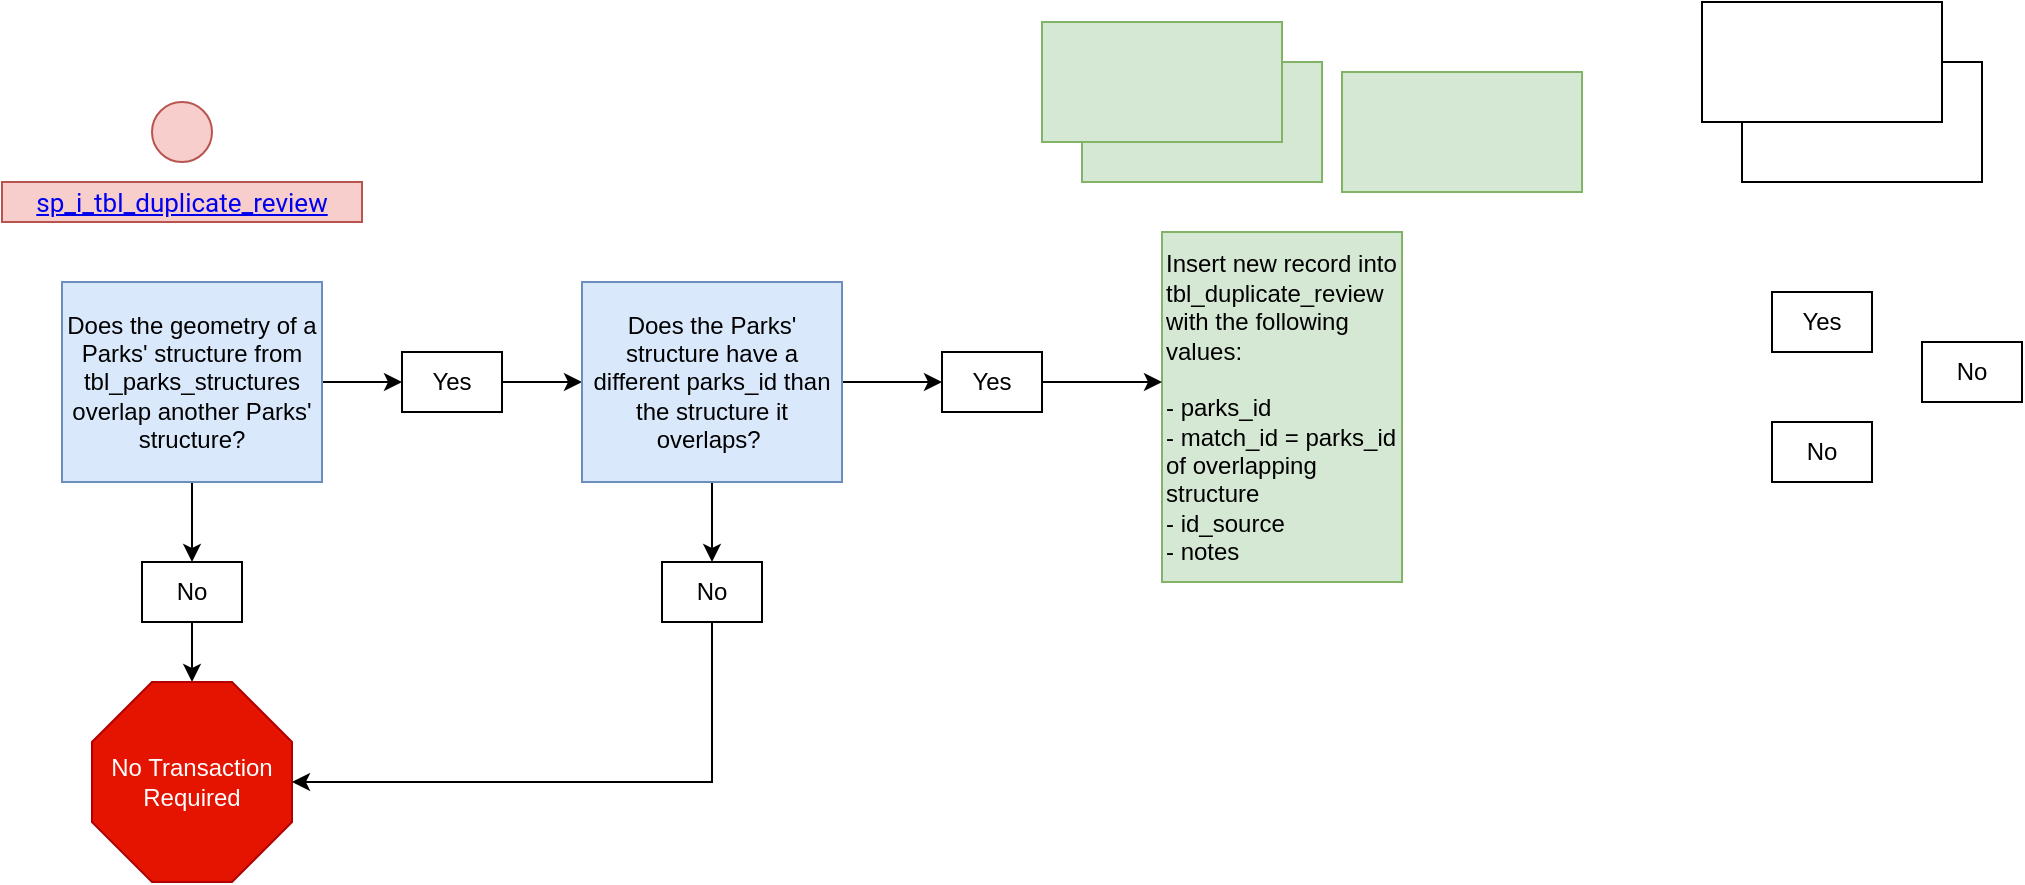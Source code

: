 <mxfile version="13.6.1" type="github">
  <diagram id="JjXlm6RenTD7SI6704q5" name="Page-1">
    <mxGraphModel dx="950" dy="527" grid="1" gridSize="10" guides="1" tooltips="1" connect="1" arrows="1" fold="1" page="1" pageScale="1" pageWidth="850" pageHeight="1100" math="0" shadow="0">
      <root>
        <mxCell id="0" />
        <mxCell id="1" parent="0" />
        <mxCell id="bV57CXJl7vwMXWLhmMP1-12" value="" style="edgeStyle=orthogonalEdgeStyle;rounded=0;orthogonalLoop=1;jettySize=auto;html=1;" edge="1" parent="1" source="bV57CXJl7vwMXWLhmMP1-1" target="bV57CXJl7vwMXWLhmMP1-9">
          <mxGeometry relative="1" as="geometry" />
        </mxCell>
        <mxCell id="bV57CXJl7vwMXWLhmMP1-14" value="" style="edgeStyle=orthogonalEdgeStyle;rounded=0;orthogonalLoop=1;jettySize=auto;html=1;" edge="1" parent="1" source="bV57CXJl7vwMXWLhmMP1-1" target="bV57CXJl7vwMXWLhmMP1-8">
          <mxGeometry relative="1" as="geometry" />
        </mxCell>
        <mxCell id="bV57CXJl7vwMXWLhmMP1-1" value="Does the geometry of a Parks&#39; structure from tbl_parks_structures overlap another Parks&#39; structure?" style="rounded=0;whiteSpace=wrap;html=1;fillColor=#dae8fc;strokeColor=#6c8ebf;" vertex="1" parent="1">
          <mxGeometry x="50" y="220" width="130" height="100" as="geometry" />
        </mxCell>
        <mxCell id="bV57CXJl7vwMXWLhmMP1-2" value="Insert new record into tbl_duplicate_review with the following values:&amp;nbsp;&lt;br&gt;&lt;br&gt;&lt;div&gt;&lt;span&gt;- parks_id&lt;/span&gt;&lt;/div&gt;&lt;div&gt;&lt;span&gt;- match_id = parks_id of overlapping structure&lt;/span&gt;&lt;/div&gt;&lt;div&gt;&lt;span&gt;- id_source&lt;/span&gt;&lt;/div&gt;&lt;div&gt;&lt;span&gt;- notes&lt;/span&gt;&lt;/div&gt;" style="rounded=0;whiteSpace=wrap;html=1;fillColor=#d5e8d4;strokeColor=#82b366;align=left;" vertex="1" parent="1">
          <mxGeometry x="600" y="195" width="120" height="175" as="geometry" />
        </mxCell>
        <mxCell id="bV57CXJl7vwMXWLhmMP1-3" value="" style="ellipse;whiteSpace=wrap;html=1;aspect=fixed;fillColor=#f8cecc;strokeColor=#b85450;" vertex="1" parent="1">
          <mxGeometry x="95" y="130" width="30" height="30" as="geometry" />
        </mxCell>
        <mxCell id="bV57CXJl7vwMXWLhmMP1-4" value="" style="rounded=0;whiteSpace=wrap;html=1;" vertex="1" parent="1">
          <mxGeometry x="890" y="110" width="120" height="60" as="geometry" />
        </mxCell>
        <mxCell id="bV57CXJl7vwMXWLhmMP1-5" value="&lt;a class=&quot;waffle-rich-text-link&quot; style=&quot;font-family: &amp;#34;roboto&amp;#34; , &amp;#34;robotodraft&amp;#34; , &amp;#34;helvetica&amp;#34; , &amp;#34;arial&amp;#34; , sans-serif ; font-size: 13px&quot;&gt;sp_i_tbl_duplicate_review&lt;/a&gt;" style="rounded=0;whiteSpace=wrap;html=1;fillColor=#f8cecc;strokeColor=#b85450;" vertex="1" parent="1">
          <mxGeometry x="20" y="170" width="180" height="20" as="geometry" />
        </mxCell>
        <mxCell id="bV57CXJl7vwMXWLhmMP1-7" value="" style="rounded=0;whiteSpace=wrap;html=1;" vertex="1" parent="1">
          <mxGeometry x="870" y="80" width="120" height="60" as="geometry" />
        </mxCell>
        <mxCell id="bV57CXJl7vwMXWLhmMP1-21" value="" style="edgeStyle=orthogonalEdgeStyle;rounded=0;orthogonalLoop=1;jettySize=auto;html=1;" edge="1" parent="1" source="bV57CXJl7vwMXWLhmMP1-8" target="bV57CXJl7vwMXWLhmMP1-20">
          <mxGeometry relative="1" as="geometry" />
        </mxCell>
        <mxCell id="bV57CXJl7vwMXWLhmMP1-8" value="Yes" style="rounded=0;whiteSpace=wrap;html=1;" vertex="1" parent="1">
          <mxGeometry x="220" y="255" width="50" height="30" as="geometry" />
        </mxCell>
        <mxCell id="bV57CXJl7vwMXWLhmMP1-13" value="" style="edgeStyle=orthogonalEdgeStyle;rounded=0;orthogonalLoop=1;jettySize=auto;html=1;" edge="1" parent="1" source="bV57CXJl7vwMXWLhmMP1-9" target="bV57CXJl7vwMXWLhmMP1-11">
          <mxGeometry relative="1" as="geometry" />
        </mxCell>
        <mxCell id="bV57CXJl7vwMXWLhmMP1-9" value="No" style="rounded=0;whiteSpace=wrap;html=1;" vertex="1" parent="1">
          <mxGeometry x="90" y="360" width="50" height="30" as="geometry" />
        </mxCell>
        <mxCell id="bV57CXJl7vwMXWLhmMP1-11" value="No Transaction Required" style="whiteSpace=wrap;html=1;shape=mxgraph.basic.octagon2;align=center;verticalAlign=middle;dx=15;fillColor=#e51400;strokeColor=#B20000;fontColor=#ffffff;" vertex="1" parent="1">
          <mxGeometry x="65" y="420" width="100" height="100" as="geometry" />
        </mxCell>
        <mxCell id="bV57CXJl7vwMXWLhmMP1-30" value="" style="edgeStyle=orthogonalEdgeStyle;rounded=0;orthogonalLoop=1;jettySize=auto;html=1;" edge="1" parent="1" source="bV57CXJl7vwMXWLhmMP1-20" target="bV57CXJl7vwMXWLhmMP1-26">
          <mxGeometry relative="1" as="geometry" />
        </mxCell>
        <mxCell id="bV57CXJl7vwMXWLhmMP1-32" value="" style="edgeStyle=orthogonalEdgeStyle;rounded=0;orthogonalLoop=1;jettySize=auto;html=1;" edge="1" parent="1" source="bV57CXJl7vwMXWLhmMP1-20" target="bV57CXJl7vwMXWLhmMP1-23">
          <mxGeometry relative="1" as="geometry" />
        </mxCell>
        <mxCell id="bV57CXJl7vwMXWLhmMP1-20" value="Does the Parks&#39; structure have a different parks_id than the structure it overlaps?&amp;nbsp;" style="rounded=0;whiteSpace=wrap;html=1;fillColor=#dae8fc;strokeColor=#6c8ebf;" vertex="1" parent="1">
          <mxGeometry x="310" y="220" width="130" height="100" as="geometry" />
        </mxCell>
        <mxCell id="bV57CXJl7vwMXWLhmMP1-22" value="Yes" style="rounded=0;whiteSpace=wrap;html=1;" vertex="1" parent="1">
          <mxGeometry x="905" y="225" width="50" height="30" as="geometry" />
        </mxCell>
        <mxCell id="bV57CXJl7vwMXWLhmMP1-33" value="" style="edgeStyle=orthogonalEdgeStyle;rounded=0;orthogonalLoop=1;jettySize=auto;html=1;" edge="1" parent="1" source="bV57CXJl7vwMXWLhmMP1-23">
          <mxGeometry relative="1" as="geometry">
            <mxPoint x="600" y="270" as="targetPoint" />
          </mxGeometry>
        </mxCell>
        <mxCell id="bV57CXJl7vwMXWLhmMP1-23" value="Yes" style="rounded=0;whiteSpace=wrap;html=1;" vertex="1" parent="1">
          <mxGeometry x="490" y="255" width="50" height="30" as="geometry" />
        </mxCell>
        <mxCell id="bV57CXJl7vwMXWLhmMP1-24" value="No" style="rounded=0;whiteSpace=wrap;html=1;" vertex="1" parent="1">
          <mxGeometry x="980" y="250" width="50" height="30" as="geometry" />
        </mxCell>
        <mxCell id="bV57CXJl7vwMXWLhmMP1-25" value="No" style="rounded=0;whiteSpace=wrap;html=1;" vertex="1" parent="1">
          <mxGeometry x="905" y="290" width="50" height="30" as="geometry" />
        </mxCell>
        <mxCell id="bV57CXJl7vwMXWLhmMP1-31" style="edgeStyle=orthogonalEdgeStyle;rounded=0;orthogonalLoop=1;jettySize=auto;html=1;exitX=0.5;exitY=1;exitDx=0;exitDy=0;entryX=1;entryY=0.5;entryDx=0;entryDy=0;entryPerimeter=0;" edge="1" parent="1" source="bV57CXJl7vwMXWLhmMP1-26" target="bV57CXJl7vwMXWLhmMP1-11">
          <mxGeometry relative="1" as="geometry" />
        </mxCell>
        <mxCell id="bV57CXJl7vwMXWLhmMP1-26" value="No" style="rounded=0;whiteSpace=wrap;html=1;" vertex="1" parent="1">
          <mxGeometry x="350" y="360" width="50" height="30" as="geometry" />
        </mxCell>
        <mxCell id="bV57CXJl7vwMXWLhmMP1-34" value="" style="rounded=0;whiteSpace=wrap;html=1;fillColor=#d5e8d4;strokeColor=#82b366;" vertex="1" parent="1">
          <mxGeometry x="560" y="110" width="120" height="60" as="geometry" />
        </mxCell>
        <mxCell id="bV57CXJl7vwMXWLhmMP1-35" value="" style="rounded=0;whiteSpace=wrap;html=1;fillColor=#d5e8d4;strokeColor=#82b366;" vertex="1" parent="1">
          <mxGeometry x="540" y="90" width="120" height="60" as="geometry" />
        </mxCell>
        <mxCell id="bV57CXJl7vwMXWLhmMP1-36" value="" style="rounded=0;whiteSpace=wrap;html=1;fillColor=#d5e8d4;strokeColor=#82b366;" vertex="1" parent="1">
          <mxGeometry x="690" y="115" width="120" height="60" as="geometry" />
        </mxCell>
      </root>
    </mxGraphModel>
  </diagram>
</mxfile>
